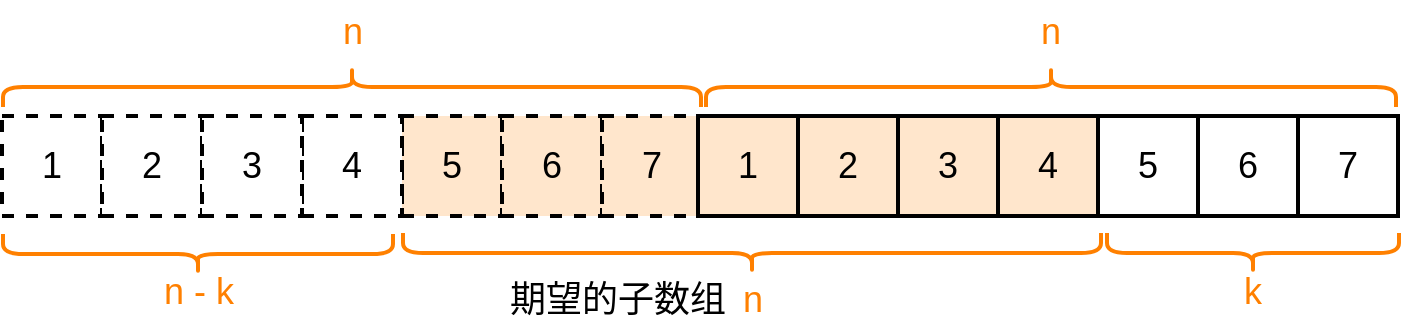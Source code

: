 <mxfile version="14.2.9" type="github">
  <diagram id="NVDKqLr8IE1Bb5WD2R6u" name="第 1 页">
    <mxGraphModel dx="670" dy="1062" grid="0" gridSize="10" guides="1" tooltips="1" connect="1" arrows="1" fold="1" page="0" pageScale="1" pageWidth="827" pageHeight="1169" math="0" shadow="0">
      <root>
        <mxCell id="0" />
        <mxCell id="1" parent="0" />
        <mxCell id="H68XGiu1IfXkq-LczCAe-1" value="1" style="rounded=0;whiteSpace=wrap;html=1;strokeWidth=2;fontSize=18;dashed=1;" vertex="1" parent="1">
          <mxGeometry x="107" y="230" width="50" height="50" as="geometry" />
        </mxCell>
        <mxCell id="H68XGiu1IfXkq-LczCAe-2" value="2" style="rounded=0;whiteSpace=wrap;html=1;strokeWidth=2;fontSize=18;dashed=1;" vertex="1" parent="1">
          <mxGeometry x="157" y="230" width="50" height="50" as="geometry" />
        </mxCell>
        <mxCell id="H68XGiu1IfXkq-LczCAe-3" value="5" style="rounded=0;whiteSpace=wrap;html=1;strokeWidth=2;fontSize=18;fillColor=#FFE6CC;dashed=1;" vertex="1" parent="1">
          <mxGeometry x="307" y="230" width="50" height="50" as="geometry" />
        </mxCell>
        <mxCell id="H68XGiu1IfXkq-LczCAe-4" value="6" style="rounded=0;whiteSpace=wrap;html=1;strokeWidth=2;fontSize=18;fillColor=#FFE6CC;dashed=1;" vertex="1" parent="1">
          <mxGeometry x="357" y="230" width="50" height="50" as="geometry" />
        </mxCell>
        <mxCell id="H68XGiu1IfXkq-LczCAe-5" value="4" style="rounded=0;whiteSpace=wrap;html=1;strokeWidth=2;fontSize=18;fillColor=#FFFFFF;dashed=1;" vertex="1" parent="1">
          <mxGeometry x="257" y="230" width="50" height="50" as="geometry" />
        </mxCell>
        <mxCell id="H68XGiu1IfXkq-LczCAe-6" value="3" style="rounded=0;whiteSpace=wrap;html=1;strokeWidth=2;fontSize=18;dashed=1;" vertex="1" parent="1">
          <mxGeometry x="207" y="230" width="50" height="50" as="geometry" />
        </mxCell>
        <mxCell id="H68XGiu1IfXkq-LczCAe-7" value="7" style="rounded=0;whiteSpace=wrap;html=1;strokeWidth=2;fontSize=18;fillColor=#FFE6CC;dashed=1;" vertex="1" parent="1">
          <mxGeometry x="407" y="230" width="50" height="50" as="geometry" />
        </mxCell>
        <mxCell id="H68XGiu1IfXkq-LczCAe-15" value="" style="shape=curlyBracket;whiteSpace=wrap;html=1;rounded=1;labelBackgroundColor=none;fillColor=#FFE6CC;fontSize=18;strokeWidth=2;rotation=90;strokeColor=#FF8000;" vertex="1" parent="1">
          <mxGeometry x="272" y="41" width="20" height="349" as="geometry" />
        </mxCell>
        <mxCell id="H68XGiu1IfXkq-LczCAe-16" value="n" style="text;html=1;strokeColor=none;fillColor=none;align=center;verticalAlign=middle;whiteSpace=wrap;rounded=0;labelBackgroundColor=none;fontSize=18;fontColor=#FF8000;" vertex="1" parent="1">
          <mxGeometry x="244.5" y="172" width="75" height="32" as="geometry" />
        </mxCell>
        <mxCell id="H68XGiu1IfXkq-LczCAe-20" value="" style="shape=curlyBracket;whiteSpace=wrap;html=1;rounded=1;labelBackgroundColor=none;fillColor=#FFE6CC;fontSize=18;strokeWidth=2;rotation=90;strokeColor=#FF8000;" vertex="1" parent="1">
          <mxGeometry x="621.5" y="43" width="20" height="345" as="geometry" />
        </mxCell>
        <mxCell id="H68XGiu1IfXkq-LczCAe-21" value="n" style="text;html=1;strokeColor=none;fillColor=none;align=center;verticalAlign=middle;whiteSpace=wrap;rounded=0;labelBackgroundColor=none;fontSize=18;fontColor=#FF8000;" vertex="1" parent="1">
          <mxGeometry x="594" y="172" width="75" height="32" as="geometry" />
        </mxCell>
        <mxCell id="H68XGiu1IfXkq-LczCAe-22" value="期望的子数组" style="text;html=1;strokeColor=none;fillColor=none;align=center;verticalAlign=middle;whiteSpace=wrap;rounded=0;labelBackgroundColor=none;fontSize=18;" vertex="1" parent="1">
          <mxGeometry x="357" y="306" width="116" height="32" as="geometry" />
        </mxCell>
        <mxCell id="H68XGiu1IfXkq-LczCAe-23" value="" style="shape=curlyBracket;whiteSpace=wrap;html=1;rounded=1;labelBackgroundColor=none;fillColor=#FFE6CC;fontSize=18;strokeWidth=2;rotation=90;strokeColor=#FF8000;direction=west;" vertex="1" parent="1">
          <mxGeometry x="472" y="124" width="20" height="349" as="geometry" />
        </mxCell>
        <mxCell id="H68XGiu1IfXkq-LczCAe-24" value="n" style="text;html=1;strokeColor=none;fillColor=none;align=center;verticalAlign=middle;whiteSpace=wrap;rounded=0;labelBackgroundColor=none;fontSize=18;fontColor=#FF8000;" vertex="1" parent="1">
          <mxGeometry x="444.5" y="306" width="75" height="32" as="geometry" />
        </mxCell>
        <mxCell id="H68XGiu1IfXkq-LczCAe-25" value="" style="shape=curlyBracket;whiteSpace=wrap;html=1;rounded=1;labelBackgroundColor=none;fillColor=#FFE6CC;fontSize=18;strokeWidth=2;rotation=90;strokeColor=#FF8000;direction=west;" vertex="1" parent="1">
          <mxGeometry x="722.5" y="225.5" width="20" height="146" as="geometry" />
        </mxCell>
        <mxCell id="H68XGiu1IfXkq-LczCAe-26" value="k" style="text;html=1;strokeColor=none;fillColor=none;align=center;verticalAlign=middle;whiteSpace=wrap;rounded=0;labelBackgroundColor=none;fontSize=18;fontColor=#FF8000;" vertex="1" parent="1">
          <mxGeometry x="695" y="302" width="75" height="32" as="geometry" />
        </mxCell>
        <mxCell id="H68XGiu1IfXkq-LczCAe-8" value="1" style="rounded=0;whiteSpace=wrap;html=1;strokeWidth=2;fontSize=18;fillColor=#FFE6CC;" vertex="1" parent="1">
          <mxGeometry x="455" y="230" width="50" height="50" as="geometry" />
        </mxCell>
        <mxCell id="H68XGiu1IfXkq-LczCAe-9" value="2" style="rounded=0;whiteSpace=wrap;html=1;strokeWidth=2;fontSize=18;fillColor=#FFE6CC;" vertex="1" parent="1">
          <mxGeometry x="505" y="230" width="50" height="50" as="geometry" />
        </mxCell>
        <mxCell id="H68XGiu1IfXkq-LczCAe-10" value="5" style="rounded=0;whiteSpace=wrap;html=1;strokeWidth=2;fontSize=18;" vertex="1" parent="1">
          <mxGeometry x="655" y="230" width="50" height="50" as="geometry" />
        </mxCell>
        <mxCell id="H68XGiu1IfXkq-LczCAe-11" value="6" style="rounded=0;whiteSpace=wrap;html=1;strokeWidth=2;fontSize=18;" vertex="1" parent="1">
          <mxGeometry x="705" y="230" width="50" height="50" as="geometry" />
        </mxCell>
        <mxCell id="H68XGiu1IfXkq-LczCAe-12" value="4" style="rounded=0;whiteSpace=wrap;html=1;strokeWidth=2;fontSize=18;fillColor=#FFE6CC;" vertex="1" parent="1">
          <mxGeometry x="605" y="230" width="50" height="50" as="geometry" />
        </mxCell>
        <mxCell id="H68XGiu1IfXkq-LczCAe-13" value="3" style="rounded=0;whiteSpace=wrap;html=1;strokeWidth=2;fontSize=18;fillColor=#FFE6CC;" vertex="1" parent="1">
          <mxGeometry x="555" y="230" width="50" height="50" as="geometry" />
        </mxCell>
        <mxCell id="H68XGiu1IfXkq-LczCAe-14" value="7" style="rounded=0;whiteSpace=wrap;html=1;strokeWidth=2;fontSize=18;" vertex="1" parent="1">
          <mxGeometry x="755" y="230" width="50" height="50" as="geometry" />
        </mxCell>
        <mxCell id="H68XGiu1IfXkq-LczCAe-27" value="" style="shape=curlyBracket;whiteSpace=wrap;html=1;rounded=1;labelBackgroundColor=none;fillColor=#FFE6CC;fontSize=18;strokeWidth=2;rotation=90;strokeColor=#FF8000;direction=west;" vertex="1" parent="1">
          <mxGeometry x="195" y="201.5" width="20" height="195" as="geometry" />
        </mxCell>
        <mxCell id="H68XGiu1IfXkq-LczCAe-28" value="n - k" style="text;html=1;strokeColor=none;fillColor=none;align=center;verticalAlign=middle;whiteSpace=wrap;rounded=0;labelBackgroundColor=none;fontSize=18;fontColor=#FF8000;" vertex="1" parent="1">
          <mxGeometry x="167.5" y="302" width="75" height="32" as="geometry" />
        </mxCell>
      </root>
    </mxGraphModel>
  </diagram>
</mxfile>

